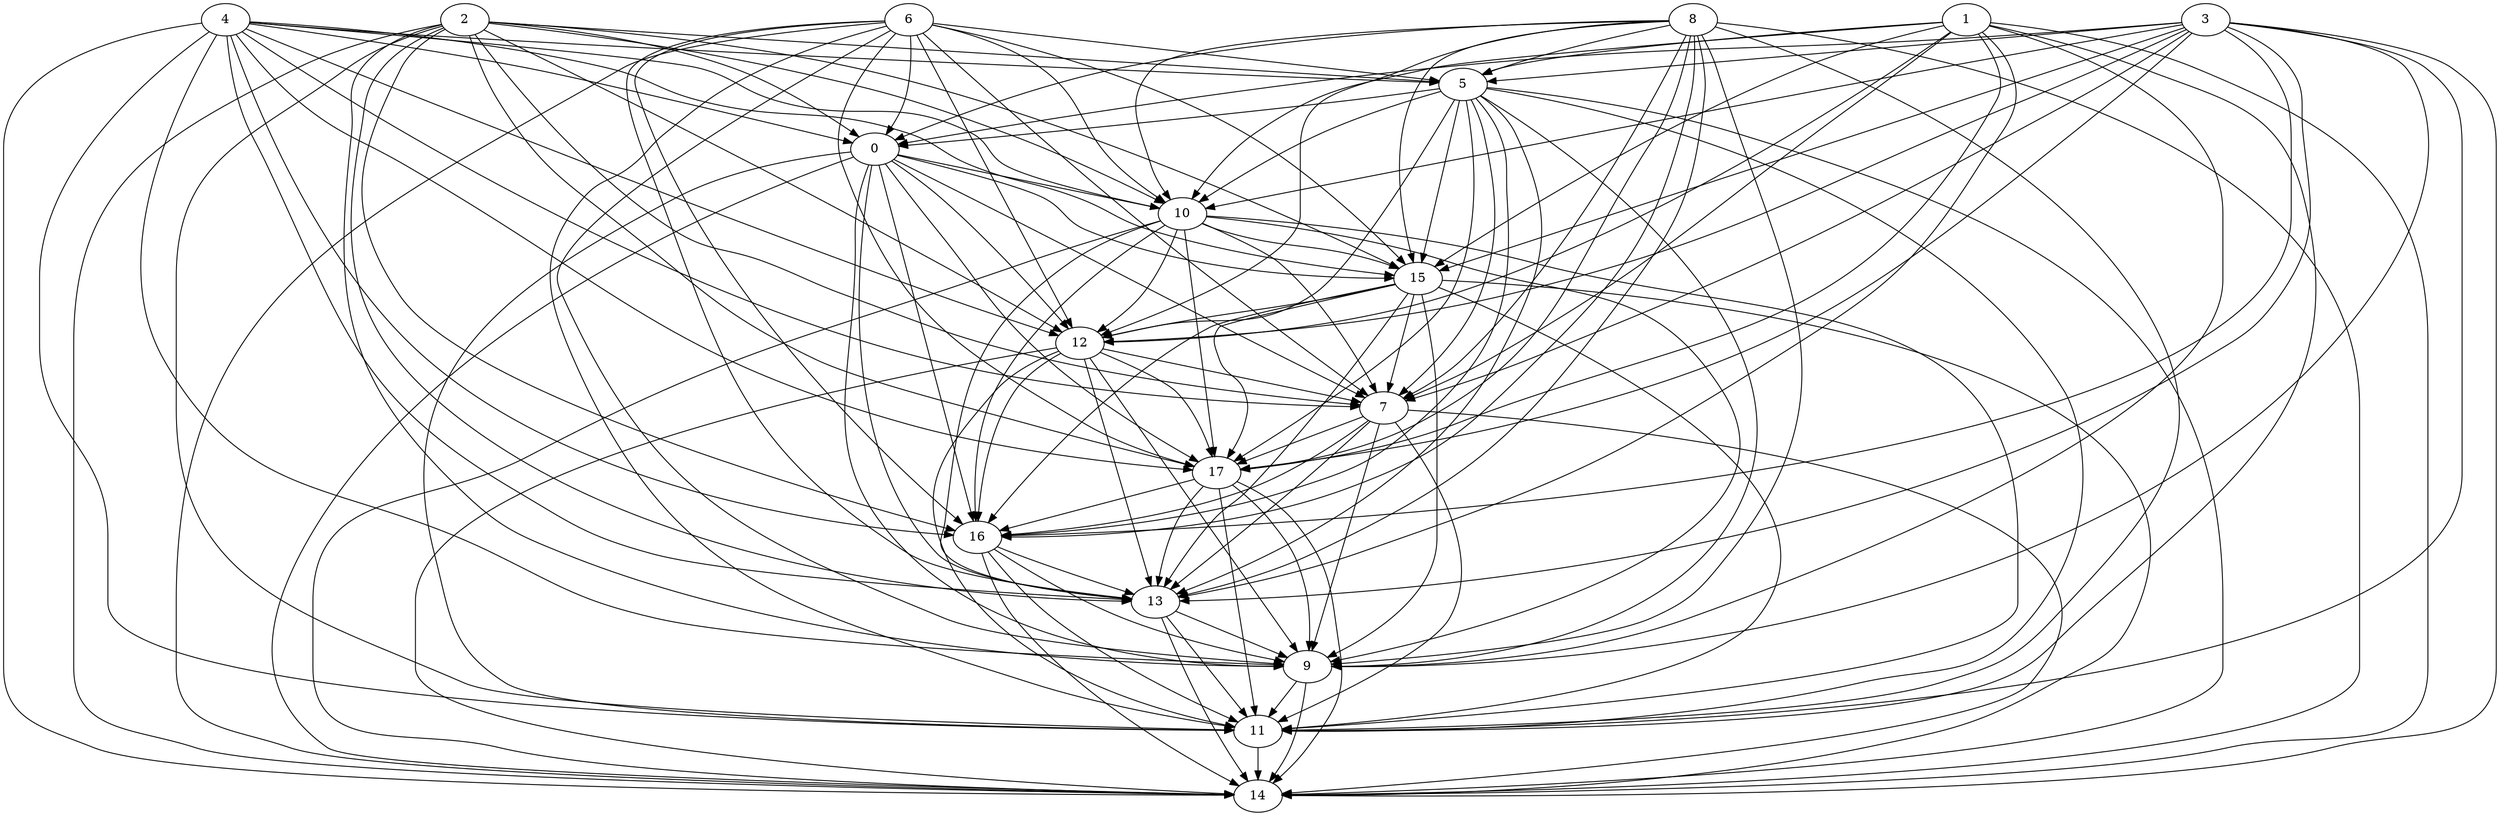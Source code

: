 digraph {
	"11" ["Weight"=372];
	"12" ["Weight"=915];
	"13" ["Weight"=833];
	"14" ["Weight"=362];
	"15" ["Weight"=827];
	"16" ["Weight"=931];
	"17" ["Weight"=822];
	"0" ["Weight"=796];
	"1" ["Weight"=812];
	"2" ["Weight"=652];
	"3" ["Weight"=499];
	"4" ["Weight"=896];
	"5" ["Weight"=600];
	"6" ["Weight"=469];
	"7" ["Weight"=473];
	"8" ["Weight"=616];
	"9" ["Weight"=502];
	"10" ["Weight"=158];
	"8" -> "9" ["Weight"=258];
	"0" -> "7" ["Weight"=346];
	"0" -> "9" ["Weight"=399];
	"1" -> "10" ["Weight"=159];
	"12" -> "17" ["Weight"=330];
	"16" -> "13" ["Weight"=899];
	"1" -> "11" ["Weight"=171];
	"12" -> "16" ["Weight"=437];
	"1" -> "12" ["Weight"=753];
	"16" -> "11" ["Weight"=350];
	"1" -> "13" ["Weight"=128];
	"12" -> "14" ["Weight"=765];
	"1" -> "14" ["Weight"=316];
	"5" -> "10" ["Weight"=190];
	"12" -> "13" ["Weight"=187];
	"1" -> "15" ["Weight"=913];
	"5" -> "11" ["Weight"=843];
	"5" -> "12" ["Weight"=220];
	"12" -> "11" ["Weight"=633];
	"1" -> "17" ["Weight"=529];
	"5" -> "13" ["Weight"=763];
	"5" -> "14" ["Weight"=875];
	"5" -> "15" ["Weight"=270];
	"9" -> "11" ["Weight"=995];
	"5" -> "16" ["Weight"=496];
	"5" -> "17" ["Weight"=291];
	"9" -> "14" ["Weight"=255];
	"16" -> "14" ["Weight"=152];
	"1" -> "5" ["Weight"=427];
	"1" -> "7" ["Weight"=712];
	"1" -> "9" ["Weight"=149];
	"12" -> "7" ["Weight"=909];
	"12" -> "9" ["Weight"=820];
	"2" -> "0" ["Weight"=408];
	"2" -> "5" ["Weight"=580];
	"2" -> "7" ["Weight"=233];
	"2" -> "9" ["Weight"=686];
	"0" -> "10" ["Weight"=575];
	"0" -> "11" ["Weight"=728];
	"15" -> "14" ["Weight"=136];
	"0" -> "12" ["Weight"=135];
	"15" -> "13" ["Weight"=802];
	"0" -> "13" ["Weight"=679];
	"15" -> "12" ["Weight"=910];
	"0" -> "14" ["Weight"=274];
	"4" -> "10" ["Weight"=820];
	"15" -> "11" ["Weight"=488];
	"0" -> "15" ["Weight"=373];
	"4" -> "11" ["Weight"=870];
	"11" -> "14" ["Weight"=190];
	"0" -> "16" ["Weight"=451];
	"4" -> "12" ["Weight"=549];
	"0" -> "17" ["Weight"=190];
	"4" -> "13" ["Weight"=820];
	"4" -> "14" ["Weight"=744];
	"8" -> "10" ["Weight"=345];
	"13" -> "9" ["Weight"=570];
	"4" -> "15" ["Weight"=975];
	"8" -> "11" ["Weight"=105];
	"4" -> "16" ["Weight"=411];
	"8" -> "12" ["Weight"=862];
	"4" -> "17" ["Weight"=120];
	"8" -> "13" ["Weight"=940];
	"8" -> "14" ["Weight"=381];
	"8" -> "15" ["Weight"=545];
	"3" -> "0" ["Weight"=648];
	"8" -> "16" ["Weight"=969];
	"15" -> "17" ["Weight"=595];
	"8" -> "17" ["Weight"=187];
	"15" -> "16" ["Weight"=608];
	"3" -> "5" ["Weight"=590];
	"3" -> "7" ["Weight"=267];
	"3" -> "9" ["Weight"=929];
	"10" -> "11" ["Weight"=692];
	"4" -> "0" ["Weight"=536];
	"4" -> "5" ["Weight"=317];
	"4" -> "7" ["Weight"=193];
	"4" -> "9" ["Weight"=380];
	"3" -> "10" ["Weight"=238];
	"10" -> "17" ["Weight"=800];
	"3" -> "11" ["Weight"=132];
	"10" -> "16" ["Weight"=385];
	"15" -> "7" ["Weight"=548];
	"3" -> "12" ["Weight"=979];
	"10" -> "15" ["Weight"=654];
	"3" -> "13" ["Weight"=981];
	"10" -> "14" ["Weight"=846];
	"15" -> "9" ["Weight"=499];
	"3" -> "14" ["Weight"=109];
	"10" -> "13" ["Weight"=747];
	"3" -> "15" ["Weight"=874];
	"7" -> "11" ["Weight"=585];
	"10" -> "12" ["Weight"=109];
	"3" -> "16" ["Weight"=597];
	"3" -> "17" ["Weight"=380];
	"7" -> "13" ["Weight"=727];
	"7" -> "14" ["Weight"=593];
	"5" -> "0" ["Weight"=330];
	"7" -> "16" ["Weight"=406];
	"7" -> "17" ["Weight"=340];
	"5" -> "7" ["Weight"=836];
	"5" -> "9" ["Weight"=464];
	"16" -> "9" ["Weight"=799];
	"6" -> "0" ["Weight"=641];
	"6" -> "5" ["Weight"=634];
	"6" -> "7" ["Weight"=830];
	"6" -> "9" ["Weight"=532];
	"2" -> "10" ["Weight"=582];
	"17" -> "11" ["Weight"=134];
	"2" -> "11" ["Weight"=733];
	"13" -> "14" ["Weight"=735];
	"2" -> "12" ["Weight"=337];
	"17" -> "9" ["Weight"=369];
	"2" -> "13" ["Weight"=894];
	"2" -> "14" ["Weight"=758];
	"6" -> "10" ["Weight"=397];
	"13" -> "11" ["Weight"=295];
	"2" -> "15" ["Weight"=605];
	"6" -> "11" ["Weight"=248];
	"2" -> "16" ["Weight"=923];
	"6" -> "12" ["Weight"=411];
	"2" -> "17" ["Weight"=611];
	"6" -> "13" ["Weight"=773];
	"6" -> "14" ["Weight"=302];
	"6" -> "15" ["Weight"=373];
	"6" -> "16" ["Weight"=154];
	"6" -> "17" ["Weight"=793];
	"17" -> "16" ["Weight"=976];
	"17" -> "14" ["Weight"=532];
	"17" -> "13" ["Weight"=456];
	"7" -> "9" ["Weight"=761];
	"8" -> "0" ["Weight"=544];
	"10" -> "7" ["Weight"=455];
	"10" -> "9" ["Weight"=980];
	"8" -> "5" ["Weight"=779];
	"8" -> "7" ["Weight"=860];
}
